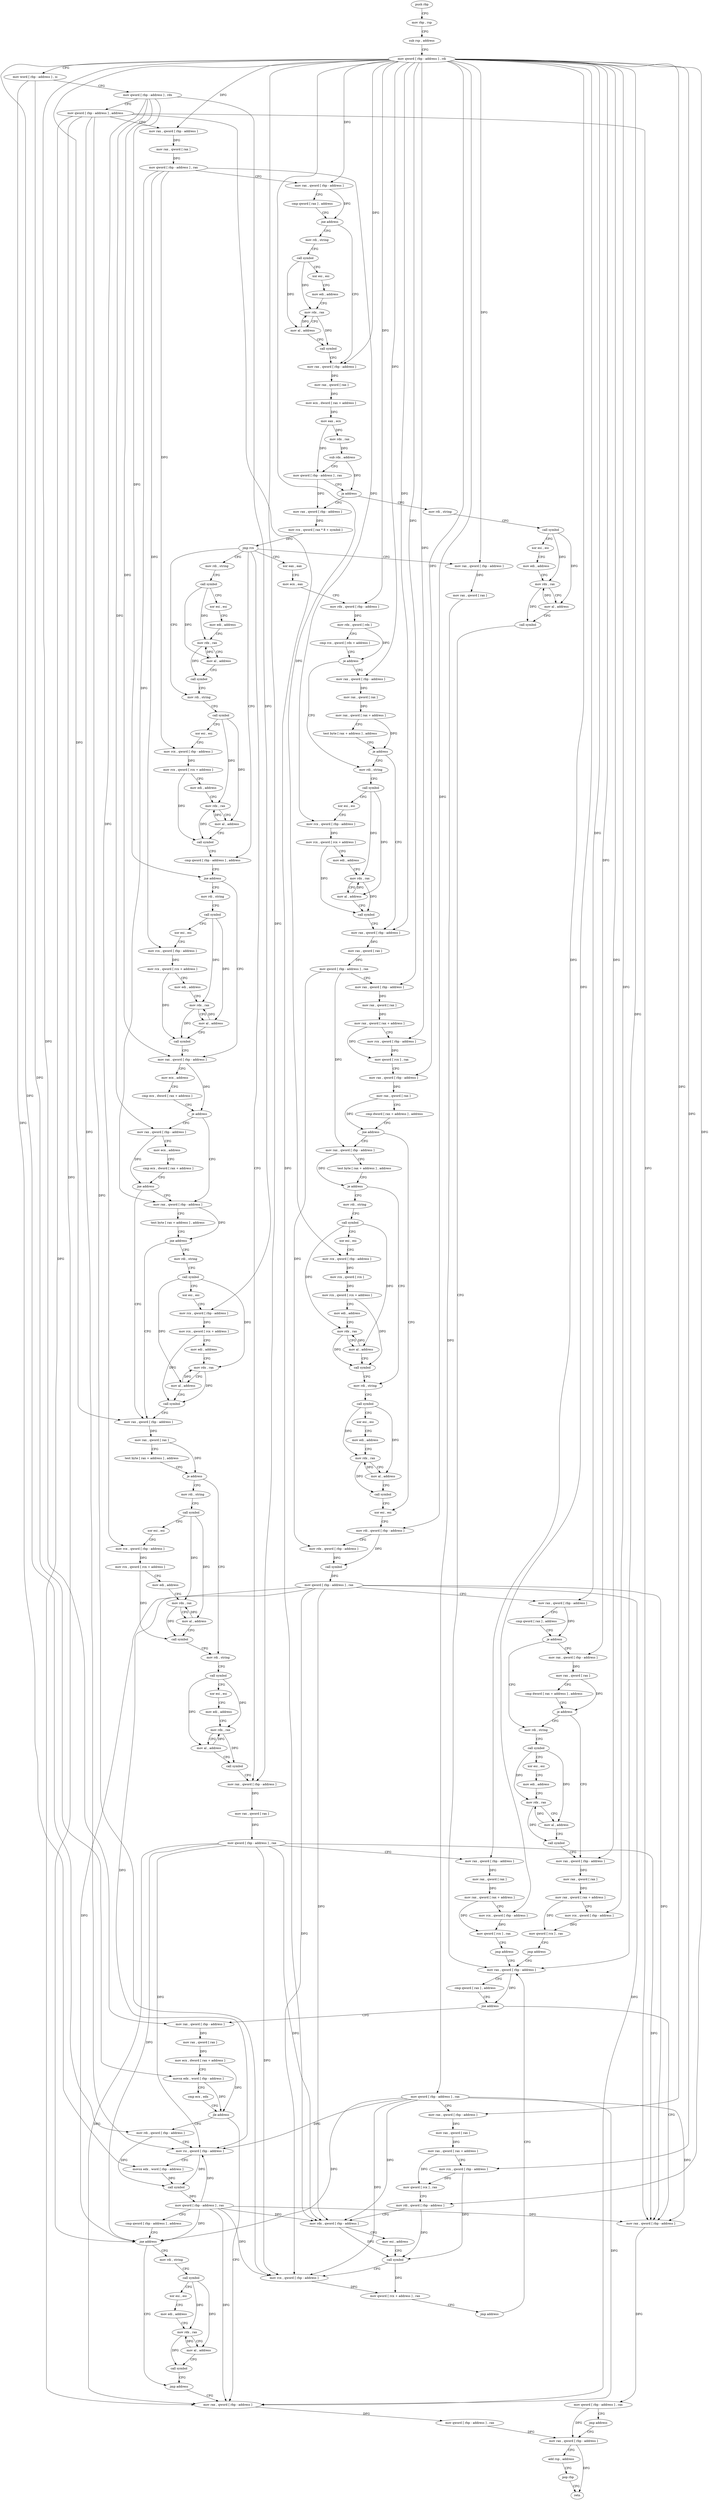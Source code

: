 digraph "func" {
"4231616" [label = "push rbp" ]
"4231617" [label = "mov rbp , rsp" ]
"4231620" [label = "sub rsp , address" ]
"4231624" [label = "mov qword [ rbp - address ] , rdi" ]
"4231628" [label = "mov word [ rbp - address ] , si" ]
"4231632" [label = "mov qword [ rbp - address ] , rdx" ]
"4231636" [label = "mov qword [ rbp - address ] , address" ]
"4231644" [label = "mov rax , qword [ rbp - address ]" ]
"4231648" [label = "mov rax , qword [ rax ]" ]
"4231651" [label = "mov qword [ rbp - address ] , rax" ]
"4231655" [label = "mov rax , qword [ rbp - address ]" ]
"4231659" [label = "cmp qword [ rax ] , address" ]
"4231663" [label = "jne address" ]
"4231701" [label = "mov rax , qword [ rbp - address ]" ]
"4231669" [label = "mov rdi , string" ]
"4231705" [label = "mov rax , qword [ rax ]" ]
"4231708" [label = "mov ecx , dword [ rax + address ]" ]
"4231711" [label = "mov eax , ecx" ]
"4231713" [label = "mov rdx , rax" ]
"4231716" [label = "sub rdx , address" ]
"4231720" [label = "mov qword [ rbp - address ] , rax" ]
"4231724" [label = "ja address" ]
"4232483" [label = "mov rdi , string" ]
"4231730" [label = "mov rax , qword [ rbp - address ]" ]
"4231679" [label = "call symbol" ]
"4231684" [label = "xor esi , esi" ]
"4231686" [label = "mov edi , address" ]
"4231691" [label = "mov rdx , rax" ]
"4231694" [label = "mov al , address" ]
"4231696" [label = "call symbol" ]
"4232493" [label = "call symbol" ]
"4232498" [label = "xor esi , esi" ]
"4232500" [label = "mov edi , address" ]
"4232505" [label = "mov rdx , rax" ]
"4232508" [label = "mov al , address" ]
"4232510" [label = "call symbol" ]
"4232515" [label = "mov rax , qword [ rbp - address ]" ]
"4231734" [label = "mov rcx , qword [ rax * 8 + symbol ]" ]
"4231742" [label = "jmp rcx" ]
"4231744" [label = "mov rdi , string" ]
"4231776" [label = "mov rdi , string" ]
"4231816" [label = "cmp qword [ rbp - address ] , address" ]
"4232046" [label = "mov rax , qword [ rbp - address ]" ]
"4232083" [label = "mov rax , qword [ rbp - address ]" ]
"4232149" [label = "xor eax , eax" ]
"4232542" [label = "mov rax , qword [ rbp - address ]" ]
"4232546" [label = "mov rax , qword [ rax ]" ]
"4232549" [label = "mov ecx , dword [ rax + address ]" ]
"4232552" [label = "movsx edx , word [ rbp - address ]" ]
"4232556" [label = "cmp ecx , edx" ]
"4232558" [label = "jle address" ]
"4232633" [label = "mov rax , qword [ rbp - address ]" ]
"4232564" [label = "mov rdi , qword [ rbp - address ]" ]
"4232529" [label = "mov rax , qword [ rbp - address ]" ]
"4232533" [label = "mov qword [ rbp - address ] , rax" ]
"4232537" [label = "jmp address" ]
"4232641" [label = "mov rax , qword [ rbp - address ]" ]
"4231754" [label = "call symbol" ]
"4231759" [label = "xor esi , esi" ]
"4231761" [label = "mov edi , address" ]
"4231766" [label = "mov rdx , rax" ]
"4231769" [label = "mov al , address" ]
"4231771" [label = "call symbol" ]
"4231786" [label = "call symbol" ]
"4231791" [label = "xor esi , esi" ]
"4231793" [label = "mov rcx , qword [ rbp - address ]" ]
"4231797" [label = "mov rcx , qword [ rcx + address ]" ]
"4231801" [label = "mov edi , address" ]
"4231806" [label = "mov rdx , rax" ]
"4231809" [label = "mov al , address" ]
"4231811" [label = "call symbol" ]
"4231821" [label = "jne address" ]
"4231867" [label = "mov rax , qword [ rbp - address ]" ]
"4231827" [label = "mov rdi , string" ]
"4232050" [label = "mov rax , qword [ rax ]" ]
"4232053" [label = "mov qword [ rbp - address ] , rax" ]
"4232057" [label = "mov rax , qword [ rbp - address ]" ]
"4232061" [label = "mov rax , qword [ rax ]" ]
"4232064" [label = "mov rax , qword [ rax + address ]" ]
"4232071" [label = "mov rcx , qword [ rbp - address ]" ]
"4232075" [label = "mov qword [ rcx ] , rax" ]
"4232078" [label = "jmp address" ]
"4232087" [label = "mov rax , qword [ rax ]" ]
"4232090" [label = "mov qword [ rbp - address ] , rax" ]
"4232094" [label = "mov rax , qword [ rbp - address ]" ]
"4232098" [label = "mov rax , qword [ rax ]" ]
"4232101" [label = "mov rax , qword [ rax + address ]" ]
"4232108" [label = "mov rcx , qword [ rbp - address ]" ]
"4232112" [label = "mov qword [ rcx ] , rax" ]
"4232115" [label = "mov rdi , qword [ rbp - address ]" ]
"4232119" [label = "mov rdx , qword [ rbp - address ]" ]
"4232123" [label = "mov esi , address" ]
"4232128" [label = "call symbol" ]
"4232133" [label = "mov rcx , qword [ rbp - address ]" ]
"4232137" [label = "mov qword [ rcx + address ] , rax" ]
"4232144" [label = "jmp address" ]
"4232151" [label = "mov ecx , eax" ]
"4232153" [label = "mov rdx , qword [ rbp - address ]" ]
"4232157" [label = "mov rdx , qword [ rdx ]" ]
"4232160" [label = "cmp rcx , qword [ rdx + address ]" ]
"4232167" [label = "je address" ]
"4232197" [label = "mov rdi , string" ]
"4232173" [label = "mov rax , qword [ rbp - address ]" ]
"4232637" [label = "mov qword [ rbp - address ] , rax" ]
"4232568" [label = "mov rsi , qword [ rbp - address ]" ]
"4232572" [label = "movsx edx , word [ rbp - address ]" ]
"4232576" [label = "call symbol" ]
"4232581" [label = "mov qword [ rbp - address ] , rax" ]
"4232585" [label = "cmp qword [ rbp - address ] , address" ]
"4232590" [label = "jne address" ]
"4232628" [label = "jmp address" ]
"4232596" [label = "mov rdi , string" ]
"4232645" [label = "add rsp , address" ]
"4232649" [label = "pop rbp" ]
"4232650" [label = "retn" ]
"4231871" [label = "mov ecx , address" ]
"4231876" [label = "cmp ecx , dword [ rax + address ]" ]
"4231879" [label = "je address" ]
"4231903" [label = "mov rax , qword [ rbp - address ]" ]
"4231885" [label = "mov rax , qword [ rbp - address ]" ]
"4231837" [label = "call symbol" ]
"4231842" [label = "xor esi , esi" ]
"4231844" [label = "mov rcx , qword [ rbp - address ]" ]
"4231848" [label = "mov rcx , qword [ rcx + address ]" ]
"4231852" [label = "mov edi , address" ]
"4231857" [label = "mov rdx , rax" ]
"4231860" [label = "mov al , address" ]
"4231862" [label = "call symbol" ]
"4232519" [label = "cmp qword [ rax ] , address" ]
"4232523" [label = "jne address" ]
"4232207" [label = "call symbol" ]
"4232212" [label = "xor esi , esi" ]
"4232214" [label = "mov rcx , qword [ rbp - address ]" ]
"4232218" [label = "mov rcx , qword [ rcx + address ]" ]
"4232222" [label = "mov edi , address" ]
"4232227" [label = "mov rdx , rax" ]
"4232230" [label = "mov al , address" ]
"4232232" [label = "call symbol" ]
"4232237" [label = "mov rax , qword [ rbp - address ]" ]
"4232177" [label = "mov rax , qword [ rax ]" ]
"4232180" [label = "mov rax , qword [ rax + address ]" ]
"4232187" [label = "test byte [ rax + address ] , address" ]
"4232191" [label = "je address" ]
"4232606" [label = "call symbol" ]
"4232611" [label = "xor esi , esi" ]
"4232613" [label = "mov edi , address" ]
"4232618" [label = "mov rdx , rax" ]
"4232621" [label = "mov al , address" ]
"4232623" [label = "call symbol" ]
"4231907" [label = "test byte [ rax + address ] , address" ]
"4231911" [label = "jne address" ]
"4231957" [label = "mov rax , qword [ rbp - address ]" ]
"4231917" [label = "mov rdi , string" ]
"4231889" [label = "mov ecx , address" ]
"4231894" [label = "cmp ecx , dword [ rax + address ]" ]
"4231897" [label = "jne address" ]
"4232375" [label = "xor esi , esi" ]
"4232377" [label = "mov rdi , qword [ rbp - address ]" ]
"4232381" [label = "mov rdx , qword [ rbp - address ]" ]
"4232385" [label = "call symbol" ]
"4232390" [label = "mov qword [ rbp - address ] , rax" ]
"4232394" [label = "mov rax , qword [ rbp - address ]" ]
"4232398" [label = "cmp qword [ rax ] , address" ]
"4232402" [label = "je address" ]
"4232425" [label = "mov rdi , string" ]
"4232408" [label = "mov rax , qword [ rbp - address ]" ]
"4232286" [label = "mov rax , qword [ rbp - address ]" ]
"4232290" [label = "test byte [ rax + address ] , address" ]
"4232294" [label = "je address" ]
"4232343" [label = "mov rdi , string" ]
"4232300" [label = "mov rdi , string" ]
"4232241" [label = "mov rax , qword [ rax ]" ]
"4232244" [label = "mov qword [ rbp - address ] , rax" ]
"4232248" [label = "mov rax , qword [ rbp - address ]" ]
"4232252" [label = "mov rax , qword [ rax ]" ]
"4232255" [label = "mov rax , qword [ rax + address ]" ]
"4232262" [label = "mov rcx , qword [ rbp - address ]" ]
"4232266" [label = "mov qword [ rcx ] , rax" ]
"4232269" [label = "mov rax , qword [ rbp - address ]" ]
"4232273" [label = "mov rax , qword [ rax ]" ]
"4232276" [label = "cmp dword [ rax + address ] , address" ]
"4232280" [label = "jne address" ]
"4231961" [label = "mov rax , qword [ rax ]" ]
"4231964" [label = "test byte [ rax + address ] , address" ]
"4231968" [label = "je address" ]
"4232014" [label = "mov rdi , string" ]
"4231974" [label = "mov rdi , string" ]
"4231927" [label = "call symbol" ]
"4231932" [label = "xor esi , esi" ]
"4231934" [label = "mov rcx , qword [ rbp - address ]" ]
"4231938" [label = "mov rcx , qword [ rcx + address ]" ]
"4231942" [label = "mov edi , address" ]
"4231947" [label = "mov rdx , rax" ]
"4231950" [label = "mov al , address" ]
"4231952" [label = "call symbol" ]
"4232435" [label = "call symbol" ]
"4232440" [label = "xor esi , esi" ]
"4232442" [label = "mov edi , address" ]
"4232447" [label = "mov rdx , rax" ]
"4232450" [label = "mov al , address" ]
"4232452" [label = "call symbol" ]
"4232457" [label = "mov rax , qword [ rbp - address ]" ]
"4232412" [label = "mov rax , qword [ rax ]" ]
"4232415" [label = "cmp dword [ rax + address ] , address" ]
"4232419" [label = "je address" ]
"4232353" [label = "call symbol" ]
"4232358" [label = "xor esi , esi" ]
"4232360" [label = "mov edi , address" ]
"4232365" [label = "mov rdx , rax" ]
"4232368" [label = "mov al , address" ]
"4232370" [label = "call symbol" ]
"4232310" [label = "call symbol" ]
"4232315" [label = "xor esi , esi" ]
"4232317" [label = "mov rcx , qword [ rbp - address ]" ]
"4232321" [label = "mov rcx , qword [ rcx ]" ]
"4232324" [label = "mov rcx , qword [ rcx + address ]" ]
"4232328" [label = "mov edi , address" ]
"4232333" [label = "mov rdx , rax" ]
"4232336" [label = "mov al , address" ]
"4232338" [label = "call symbol" ]
"4232024" [label = "call symbol" ]
"4232029" [label = "xor esi , esi" ]
"4232031" [label = "mov edi , address" ]
"4232036" [label = "mov rdx , rax" ]
"4232039" [label = "mov al , address" ]
"4232041" [label = "call symbol" ]
"4231984" [label = "call symbol" ]
"4231989" [label = "xor esi , esi" ]
"4231991" [label = "mov rcx , qword [ rbp - address ]" ]
"4231995" [label = "mov rcx , qword [ rcx + address ]" ]
"4231999" [label = "mov edi , address" ]
"4232004" [label = "mov rdx , rax" ]
"4232007" [label = "mov al , address" ]
"4232009" [label = "call symbol" ]
"4232461" [label = "mov rax , qword [ rax ]" ]
"4232464" [label = "mov rax , qword [ rax + address ]" ]
"4232471" [label = "mov rcx , qword [ rbp - address ]" ]
"4232475" [label = "mov qword [ rcx ] , rax" ]
"4232478" [label = "jmp address" ]
"4231616" -> "4231617" [ label = "CFG" ]
"4231617" -> "4231620" [ label = "CFG" ]
"4231620" -> "4231624" [ label = "CFG" ]
"4231624" -> "4231628" [ label = "CFG" ]
"4231624" -> "4231644" [ label = "DFG" ]
"4231624" -> "4231655" [ label = "DFG" ]
"4231624" -> "4231701" [ label = "DFG" ]
"4231624" -> "4232515" [ label = "DFG" ]
"4231624" -> "4232046" [ label = "DFG" ]
"4231624" -> "4232057" [ label = "DFG" ]
"4231624" -> "4232071" [ label = "DFG" ]
"4231624" -> "4232083" [ label = "DFG" ]
"4231624" -> "4232094" [ label = "DFG" ]
"4231624" -> "4232108" [ label = "DFG" ]
"4231624" -> "4232115" [ label = "DFG" ]
"4231624" -> "4232153" [ label = "DFG" ]
"4231624" -> "4232542" [ label = "DFG" ]
"4231624" -> "4232173" [ label = "DFG" ]
"4231624" -> "4232564" [ label = "DFG" ]
"4231624" -> "4232237" [ label = "DFG" ]
"4231624" -> "4232248" [ label = "DFG" ]
"4231624" -> "4232262" [ label = "DFG" ]
"4231624" -> "4232269" [ label = "DFG" ]
"4231624" -> "4231957" [ label = "DFG" ]
"4231624" -> "4232377" [ label = "DFG" ]
"4231624" -> "4232394" [ label = "DFG" ]
"4231624" -> "4232408" [ label = "DFG" ]
"4231624" -> "4232317" [ label = "DFG" ]
"4231624" -> "4232457" [ label = "DFG" ]
"4231624" -> "4232471" [ label = "DFG" ]
"4231628" -> "4231632" [ label = "CFG" ]
"4231628" -> "4232552" [ label = "DFG" ]
"4231628" -> "4232572" [ label = "DFG" ]
"4231632" -> "4231636" [ label = "CFG" ]
"4231632" -> "4231821" [ label = "DFG" ]
"4231632" -> "4231867" [ label = "DFG" ]
"4231632" -> "4231885" [ label = "DFG" ]
"4231632" -> "4231934" [ label = "DFG" ]
"4231632" -> "4231991" [ label = "DFG" ]
"4231636" -> "4231644" [ label = "CFG" ]
"4231636" -> "4232119" [ label = "DFG" ]
"4231636" -> "4232133" [ label = "DFG" ]
"4231636" -> "4232529" [ label = "DFG" ]
"4231636" -> "4232633" [ label = "DFG" ]
"4231636" -> "4232568" [ label = "DFG" ]
"4231636" -> "4232590" [ label = "DFG" ]
"4231644" -> "4231648" [ label = "DFG" ]
"4231648" -> "4231651" [ label = "DFG" ]
"4231651" -> "4231655" [ label = "CFG" ]
"4231651" -> "4231793" [ label = "DFG" ]
"4231651" -> "4231844" [ label = "DFG" ]
"4231651" -> "4232214" [ label = "DFG" ]
"4231651" -> "4231903" [ label = "DFG" ]
"4231655" -> "4231659" [ label = "CFG" ]
"4231655" -> "4231663" [ label = "DFG" ]
"4231659" -> "4231663" [ label = "CFG" ]
"4231663" -> "4231701" [ label = "CFG" ]
"4231663" -> "4231669" [ label = "CFG" ]
"4231701" -> "4231705" [ label = "DFG" ]
"4231669" -> "4231679" [ label = "CFG" ]
"4231705" -> "4231708" [ label = "DFG" ]
"4231708" -> "4231711" [ label = "DFG" ]
"4231711" -> "4231713" [ label = "DFG" ]
"4231711" -> "4231720" [ label = "DFG" ]
"4231713" -> "4231716" [ label = "DFG" ]
"4231716" -> "4231720" [ label = "CFG" ]
"4231716" -> "4231724" [ label = "DFG" ]
"4231720" -> "4231724" [ label = "CFG" ]
"4231720" -> "4231730" [ label = "DFG" ]
"4231724" -> "4232483" [ label = "CFG" ]
"4231724" -> "4231730" [ label = "CFG" ]
"4232483" -> "4232493" [ label = "CFG" ]
"4231730" -> "4231734" [ label = "DFG" ]
"4231679" -> "4231684" [ label = "CFG" ]
"4231679" -> "4231691" [ label = "DFG" ]
"4231679" -> "4231694" [ label = "DFG" ]
"4231684" -> "4231686" [ label = "CFG" ]
"4231686" -> "4231691" [ label = "CFG" ]
"4231691" -> "4231694" [ label = "CFG" ]
"4231691" -> "4231696" [ label = "DFG" ]
"4231694" -> "4231696" [ label = "CFG" ]
"4231694" -> "4231691" [ label = "DFG" ]
"4231696" -> "4231701" [ label = "CFG" ]
"4232493" -> "4232498" [ label = "CFG" ]
"4232493" -> "4232505" [ label = "DFG" ]
"4232493" -> "4232508" [ label = "DFG" ]
"4232498" -> "4232500" [ label = "CFG" ]
"4232500" -> "4232505" [ label = "CFG" ]
"4232505" -> "4232508" [ label = "CFG" ]
"4232505" -> "4232510" [ label = "DFG" ]
"4232508" -> "4232510" [ label = "CFG" ]
"4232508" -> "4232505" [ label = "DFG" ]
"4232510" -> "4232515" [ label = "CFG" ]
"4232515" -> "4232519" [ label = "CFG" ]
"4232515" -> "4232523" [ label = "DFG" ]
"4231734" -> "4231742" [ label = "DFG" ]
"4231742" -> "4231744" [ label = "CFG" ]
"4231742" -> "4231776" [ label = "CFG" ]
"4231742" -> "4231816" [ label = "CFG" ]
"4231742" -> "4232046" [ label = "CFG" ]
"4231742" -> "4232083" [ label = "CFG" ]
"4231742" -> "4232149" [ label = "CFG" ]
"4231744" -> "4231754" [ label = "CFG" ]
"4231776" -> "4231786" [ label = "CFG" ]
"4231816" -> "4231821" [ label = "CFG" ]
"4232046" -> "4232050" [ label = "DFG" ]
"4232083" -> "4232087" [ label = "DFG" ]
"4232149" -> "4232151" [ label = "CFG" ]
"4232542" -> "4232546" [ label = "DFG" ]
"4232546" -> "4232549" [ label = "DFG" ]
"4232549" -> "4232552" [ label = "CFG" ]
"4232549" -> "4232558" [ label = "DFG" ]
"4232552" -> "4232556" [ label = "CFG" ]
"4232552" -> "4232558" [ label = "DFG" ]
"4232556" -> "4232558" [ label = "CFG" ]
"4232558" -> "4232633" [ label = "CFG" ]
"4232558" -> "4232564" [ label = "CFG" ]
"4232633" -> "4232637" [ label = "DFG" ]
"4232564" -> "4232568" [ label = "CFG" ]
"4232564" -> "4232576" [ label = "DFG" ]
"4232529" -> "4232533" [ label = "DFG" ]
"4232533" -> "4232537" [ label = "CFG" ]
"4232533" -> "4232641" [ label = "DFG" ]
"4232537" -> "4232641" [ label = "CFG" ]
"4232641" -> "4232645" [ label = "CFG" ]
"4232641" -> "4232650" [ label = "DFG" ]
"4231754" -> "4231759" [ label = "CFG" ]
"4231754" -> "4231766" [ label = "DFG" ]
"4231754" -> "4231769" [ label = "DFG" ]
"4231759" -> "4231761" [ label = "CFG" ]
"4231761" -> "4231766" [ label = "CFG" ]
"4231766" -> "4231769" [ label = "CFG" ]
"4231766" -> "4231771" [ label = "DFG" ]
"4231769" -> "4231771" [ label = "CFG" ]
"4231769" -> "4231766" [ label = "DFG" ]
"4231771" -> "4231776" [ label = "CFG" ]
"4231786" -> "4231791" [ label = "CFG" ]
"4231786" -> "4231806" [ label = "DFG" ]
"4231786" -> "4231809" [ label = "DFG" ]
"4231791" -> "4231793" [ label = "CFG" ]
"4231793" -> "4231797" [ label = "DFG" ]
"4231797" -> "4231801" [ label = "CFG" ]
"4231797" -> "4231811" [ label = "DFG" ]
"4231801" -> "4231806" [ label = "CFG" ]
"4231806" -> "4231809" [ label = "CFG" ]
"4231806" -> "4231811" [ label = "DFG" ]
"4231809" -> "4231811" [ label = "CFG" ]
"4231809" -> "4231806" [ label = "DFG" ]
"4231811" -> "4231816" [ label = "CFG" ]
"4231821" -> "4231867" [ label = "CFG" ]
"4231821" -> "4231827" [ label = "CFG" ]
"4231867" -> "4231871" [ label = "CFG" ]
"4231867" -> "4231879" [ label = "DFG" ]
"4231827" -> "4231837" [ label = "CFG" ]
"4232050" -> "4232053" [ label = "DFG" ]
"4232053" -> "4232057" [ label = "CFG" ]
"4232053" -> "4232119" [ label = "DFG" ]
"4232053" -> "4232133" [ label = "DFG" ]
"4232053" -> "4232529" [ label = "DFG" ]
"4232053" -> "4232633" [ label = "DFG" ]
"4232053" -> "4232568" [ label = "DFG" ]
"4232053" -> "4232590" [ label = "DFG" ]
"4232057" -> "4232061" [ label = "DFG" ]
"4232061" -> "4232064" [ label = "DFG" ]
"4232064" -> "4232071" [ label = "CFG" ]
"4232064" -> "4232075" [ label = "DFG" ]
"4232071" -> "4232075" [ label = "DFG" ]
"4232075" -> "4232078" [ label = "CFG" ]
"4232078" -> "4232515" [ label = "CFG" ]
"4232087" -> "4232090" [ label = "DFG" ]
"4232090" -> "4232094" [ label = "CFG" ]
"4232090" -> "4232119" [ label = "DFG" ]
"4232090" -> "4232133" [ label = "DFG" ]
"4232090" -> "4232529" [ label = "DFG" ]
"4232090" -> "4232633" [ label = "DFG" ]
"4232090" -> "4232568" [ label = "DFG" ]
"4232090" -> "4232590" [ label = "DFG" ]
"4232094" -> "4232098" [ label = "DFG" ]
"4232098" -> "4232101" [ label = "DFG" ]
"4232101" -> "4232108" [ label = "CFG" ]
"4232101" -> "4232112" [ label = "DFG" ]
"4232108" -> "4232112" [ label = "DFG" ]
"4232108" -> "4232128" [ label = "DFG" ]
"4232112" -> "4232115" [ label = "CFG" ]
"4232115" -> "4232119" [ label = "CFG" ]
"4232115" -> "4232128" [ label = "DFG" ]
"4232119" -> "4232123" [ label = "CFG" ]
"4232119" -> "4232128" [ label = "DFG" ]
"4232123" -> "4232128" [ label = "CFG" ]
"4232128" -> "4232133" [ label = "CFG" ]
"4232128" -> "4232137" [ label = "DFG" ]
"4232133" -> "4232137" [ label = "DFG" ]
"4232137" -> "4232144" [ label = "CFG" ]
"4232144" -> "4232515" [ label = "CFG" ]
"4232151" -> "4232153" [ label = "CFG" ]
"4232153" -> "4232157" [ label = "DFG" ]
"4232157" -> "4232160" [ label = "CFG" ]
"4232157" -> "4232167" [ label = "DFG" ]
"4232160" -> "4232167" [ label = "CFG" ]
"4232167" -> "4232197" [ label = "CFG" ]
"4232167" -> "4232173" [ label = "CFG" ]
"4232197" -> "4232207" [ label = "CFG" ]
"4232173" -> "4232177" [ label = "DFG" ]
"4232637" -> "4232641" [ label = "DFG" ]
"4232568" -> "4232572" [ label = "CFG" ]
"4232568" -> "4232576" [ label = "DFG" ]
"4232572" -> "4232576" [ label = "DFG" ]
"4232576" -> "4232581" [ label = "DFG" ]
"4232581" -> "4232585" [ label = "CFG" ]
"4232581" -> "4232119" [ label = "DFG" ]
"4232581" -> "4232133" [ label = "DFG" ]
"4232581" -> "4232529" [ label = "DFG" ]
"4232581" -> "4232633" [ label = "DFG" ]
"4232581" -> "4232568" [ label = "DFG" ]
"4232581" -> "4232590" [ label = "DFG" ]
"4232585" -> "4232590" [ label = "CFG" ]
"4232590" -> "4232628" [ label = "CFG" ]
"4232590" -> "4232596" [ label = "CFG" ]
"4232628" -> "4232633" [ label = "CFG" ]
"4232596" -> "4232606" [ label = "CFG" ]
"4232645" -> "4232649" [ label = "CFG" ]
"4232649" -> "4232650" [ label = "CFG" ]
"4231871" -> "4231876" [ label = "CFG" ]
"4231876" -> "4231879" [ label = "CFG" ]
"4231879" -> "4231903" [ label = "CFG" ]
"4231879" -> "4231885" [ label = "CFG" ]
"4231903" -> "4231907" [ label = "CFG" ]
"4231903" -> "4231911" [ label = "DFG" ]
"4231885" -> "4231889" [ label = "CFG" ]
"4231885" -> "4231897" [ label = "DFG" ]
"4231837" -> "4231842" [ label = "CFG" ]
"4231837" -> "4231857" [ label = "DFG" ]
"4231837" -> "4231860" [ label = "DFG" ]
"4231842" -> "4231844" [ label = "CFG" ]
"4231844" -> "4231848" [ label = "DFG" ]
"4231848" -> "4231852" [ label = "CFG" ]
"4231848" -> "4231862" [ label = "DFG" ]
"4231852" -> "4231857" [ label = "CFG" ]
"4231857" -> "4231860" [ label = "CFG" ]
"4231857" -> "4231862" [ label = "DFG" ]
"4231860" -> "4231862" [ label = "CFG" ]
"4231860" -> "4231857" [ label = "DFG" ]
"4231862" -> "4231867" [ label = "CFG" ]
"4232519" -> "4232523" [ label = "CFG" ]
"4232523" -> "4232542" [ label = "CFG" ]
"4232523" -> "4232529" [ label = "CFG" ]
"4232207" -> "4232212" [ label = "CFG" ]
"4232207" -> "4232227" [ label = "DFG" ]
"4232207" -> "4232230" [ label = "DFG" ]
"4232212" -> "4232214" [ label = "CFG" ]
"4232214" -> "4232218" [ label = "DFG" ]
"4232218" -> "4232222" [ label = "CFG" ]
"4232218" -> "4232232" [ label = "DFG" ]
"4232222" -> "4232227" [ label = "CFG" ]
"4232227" -> "4232230" [ label = "CFG" ]
"4232227" -> "4232232" [ label = "DFG" ]
"4232230" -> "4232232" [ label = "CFG" ]
"4232230" -> "4232227" [ label = "DFG" ]
"4232232" -> "4232237" [ label = "CFG" ]
"4232237" -> "4232241" [ label = "DFG" ]
"4232177" -> "4232180" [ label = "DFG" ]
"4232180" -> "4232187" [ label = "CFG" ]
"4232180" -> "4232191" [ label = "DFG" ]
"4232187" -> "4232191" [ label = "CFG" ]
"4232191" -> "4232237" [ label = "CFG" ]
"4232191" -> "4232197" [ label = "CFG" ]
"4232606" -> "4232611" [ label = "CFG" ]
"4232606" -> "4232618" [ label = "DFG" ]
"4232606" -> "4232621" [ label = "DFG" ]
"4232611" -> "4232613" [ label = "CFG" ]
"4232613" -> "4232618" [ label = "CFG" ]
"4232618" -> "4232621" [ label = "CFG" ]
"4232618" -> "4232623" [ label = "DFG" ]
"4232621" -> "4232623" [ label = "CFG" ]
"4232621" -> "4232618" [ label = "DFG" ]
"4232623" -> "4232628" [ label = "CFG" ]
"4231907" -> "4231911" [ label = "CFG" ]
"4231911" -> "4231957" [ label = "CFG" ]
"4231911" -> "4231917" [ label = "CFG" ]
"4231957" -> "4231961" [ label = "DFG" ]
"4231917" -> "4231927" [ label = "CFG" ]
"4231889" -> "4231894" [ label = "CFG" ]
"4231894" -> "4231897" [ label = "CFG" ]
"4231897" -> "4231957" [ label = "CFG" ]
"4231897" -> "4231903" [ label = "CFG" ]
"4232375" -> "4232377" [ label = "CFG" ]
"4232377" -> "4232381" [ label = "CFG" ]
"4232377" -> "4232385" [ label = "DFG" ]
"4232381" -> "4232385" [ label = "DFG" ]
"4232385" -> "4232390" [ label = "DFG" ]
"4232390" -> "4232394" [ label = "CFG" ]
"4232390" -> "4232119" [ label = "DFG" ]
"4232390" -> "4232133" [ label = "DFG" ]
"4232390" -> "4232529" [ label = "DFG" ]
"4232390" -> "4232633" [ label = "DFG" ]
"4232390" -> "4232568" [ label = "DFG" ]
"4232390" -> "4232590" [ label = "DFG" ]
"4232394" -> "4232398" [ label = "CFG" ]
"4232394" -> "4232402" [ label = "DFG" ]
"4232398" -> "4232402" [ label = "CFG" ]
"4232402" -> "4232425" [ label = "CFG" ]
"4232402" -> "4232408" [ label = "CFG" ]
"4232425" -> "4232435" [ label = "CFG" ]
"4232408" -> "4232412" [ label = "DFG" ]
"4232286" -> "4232290" [ label = "CFG" ]
"4232286" -> "4232294" [ label = "DFG" ]
"4232290" -> "4232294" [ label = "CFG" ]
"4232294" -> "4232343" [ label = "CFG" ]
"4232294" -> "4232300" [ label = "CFG" ]
"4232343" -> "4232353" [ label = "CFG" ]
"4232300" -> "4232310" [ label = "CFG" ]
"4232241" -> "4232244" [ label = "DFG" ]
"4232244" -> "4232248" [ label = "CFG" ]
"4232244" -> "4232381" [ label = "DFG" ]
"4232244" -> "4232286" [ label = "DFG" ]
"4232248" -> "4232252" [ label = "DFG" ]
"4232252" -> "4232255" [ label = "DFG" ]
"4232255" -> "4232262" [ label = "CFG" ]
"4232255" -> "4232266" [ label = "DFG" ]
"4232262" -> "4232266" [ label = "DFG" ]
"4232266" -> "4232269" [ label = "CFG" ]
"4232269" -> "4232273" [ label = "DFG" ]
"4232273" -> "4232276" [ label = "CFG" ]
"4232273" -> "4232280" [ label = "DFG" ]
"4232276" -> "4232280" [ label = "CFG" ]
"4232280" -> "4232375" [ label = "CFG" ]
"4232280" -> "4232286" [ label = "CFG" ]
"4231961" -> "4231964" [ label = "CFG" ]
"4231961" -> "4231968" [ label = "DFG" ]
"4231964" -> "4231968" [ label = "CFG" ]
"4231968" -> "4232014" [ label = "CFG" ]
"4231968" -> "4231974" [ label = "CFG" ]
"4232014" -> "4232024" [ label = "CFG" ]
"4231974" -> "4231984" [ label = "CFG" ]
"4231927" -> "4231932" [ label = "CFG" ]
"4231927" -> "4231947" [ label = "DFG" ]
"4231927" -> "4231950" [ label = "DFG" ]
"4231932" -> "4231934" [ label = "CFG" ]
"4231934" -> "4231938" [ label = "DFG" ]
"4231938" -> "4231942" [ label = "CFG" ]
"4231938" -> "4231952" [ label = "DFG" ]
"4231942" -> "4231947" [ label = "CFG" ]
"4231947" -> "4231950" [ label = "CFG" ]
"4231947" -> "4231952" [ label = "DFG" ]
"4231950" -> "4231952" [ label = "CFG" ]
"4231950" -> "4231947" [ label = "DFG" ]
"4231952" -> "4231957" [ label = "CFG" ]
"4232435" -> "4232440" [ label = "CFG" ]
"4232435" -> "4232447" [ label = "DFG" ]
"4232435" -> "4232450" [ label = "DFG" ]
"4232440" -> "4232442" [ label = "CFG" ]
"4232442" -> "4232447" [ label = "CFG" ]
"4232447" -> "4232450" [ label = "CFG" ]
"4232447" -> "4232452" [ label = "DFG" ]
"4232450" -> "4232452" [ label = "CFG" ]
"4232450" -> "4232447" [ label = "DFG" ]
"4232452" -> "4232457" [ label = "CFG" ]
"4232457" -> "4232461" [ label = "DFG" ]
"4232412" -> "4232415" [ label = "CFG" ]
"4232412" -> "4232419" [ label = "DFG" ]
"4232415" -> "4232419" [ label = "CFG" ]
"4232419" -> "4232457" [ label = "CFG" ]
"4232419" -> "4232425" [ label = "CFG" ]
"4232353" -> "4232358" [ label = "CFG" ]
"4232353" -> "4232365" [ label = "DFG" ]
"4232353" -> "4232368" [ label = "DFG" ]
"4232358" -> "4232360" [ label = "CFG" ]
"4232360" -> "4232365" [ label = "CFG" ]
"4232365" -> "4232368" [ label = "CFG" ]
"4232365" -> "4232370" [ label = "DFG" ]
"4232368" -> "4232370" [ label = "CFG" ]
"4232368" -> "4232365" [ label = "DFG" ]
"4232370" -> "4232375" [ label = "CFG" ]
"4232310" -> "4232315" [ label = "CFG" ]
"4232310" -> "4232333" [ label = "DFG" ]
"4232310" -> "4232336" [ label = "DFG" ]
"4232315" -> "4232317" [ label = "CFG" ]
"4232317" -> "4232321" [ label = "DFG" ]
"4232321" -> "4232324" [ label = "DFG" ]
"4232324" -> "4232328" [ label = "CFG" ]
"4232324" -> "4232338" [ label = "DFG" ]
"4232328" -> "4232333" [ label = "CFG" ]
"4232333" -> "4232336" [ label = "CFG" ]
"4232333" -> "4232338" [ label = "DFG" ]
"4232336" -> "4232338" [ label = "CFG" ]
"4232336" -> "4232333" [ label = "DFG" ]
"4232338" -> "4232343" [ label = "CFG" ]
"4232024" -> "4232029" [ label = "CFG" ]
"4232024" -> "4232036" [ label = "DFG" ]
"4232024" -> "4232039" [ label = "DFG" ]
"4232029" -> "4232031" [ label = "CFG" ]
"4232031" -> "4232036" [ label = "CFG" ]
"4232036" -> "4232039" [ label = "CFG" ]
"4232036" -> "4232041" [ label = "DFG" ]
"4232039" -> "4232041" [ label = "CFG" ]
"4232039" -> "4232036" [ label = "DFG" ]
"4232041" -> "4232046" [ label = "CFG" ]
"4231984" -> "4231989" [ label = "CFG" ]
"4231984" -> "4232004" [ label = "DFG" ]
"4231984" -> "4232007" [ label = "DFG" ]
"4231989" -> "4231991" [ label = "CFG" ]
"4231991" -> "4231995" [ label = "DFG" ]
"4231995" -> "4231999" [ label = "CFG" ]
"4231995" -> "4232009" [ label = "DFG" ]
"4231999" -> "4232004" [ label = "CFG" ]
"4232004" -> "4232007" [ label = "CFG" ]
"4232004" -> "4232009" [ label = "DFG" ]
"4232007" -> "4232009" [ label = "CFG" ]
"4232007" -> "4232004" [ label = "DFG" ]
"4232009" -> "4232014" [ label = "CFG" ]
"4232461" -> "4232464" [ label = "DFG" ]
"4232464" -> "4232471" [ label = "CFG" ]
"4232464" -> "4232475" [ label = "DFG" ]
"4232471" -> "4232475" [ label = "DFG" ]
"4232475" -> "4232478" [ label = "CFG" ]
"4232478" -> "4232515" [ label = "CFG" ]
}
